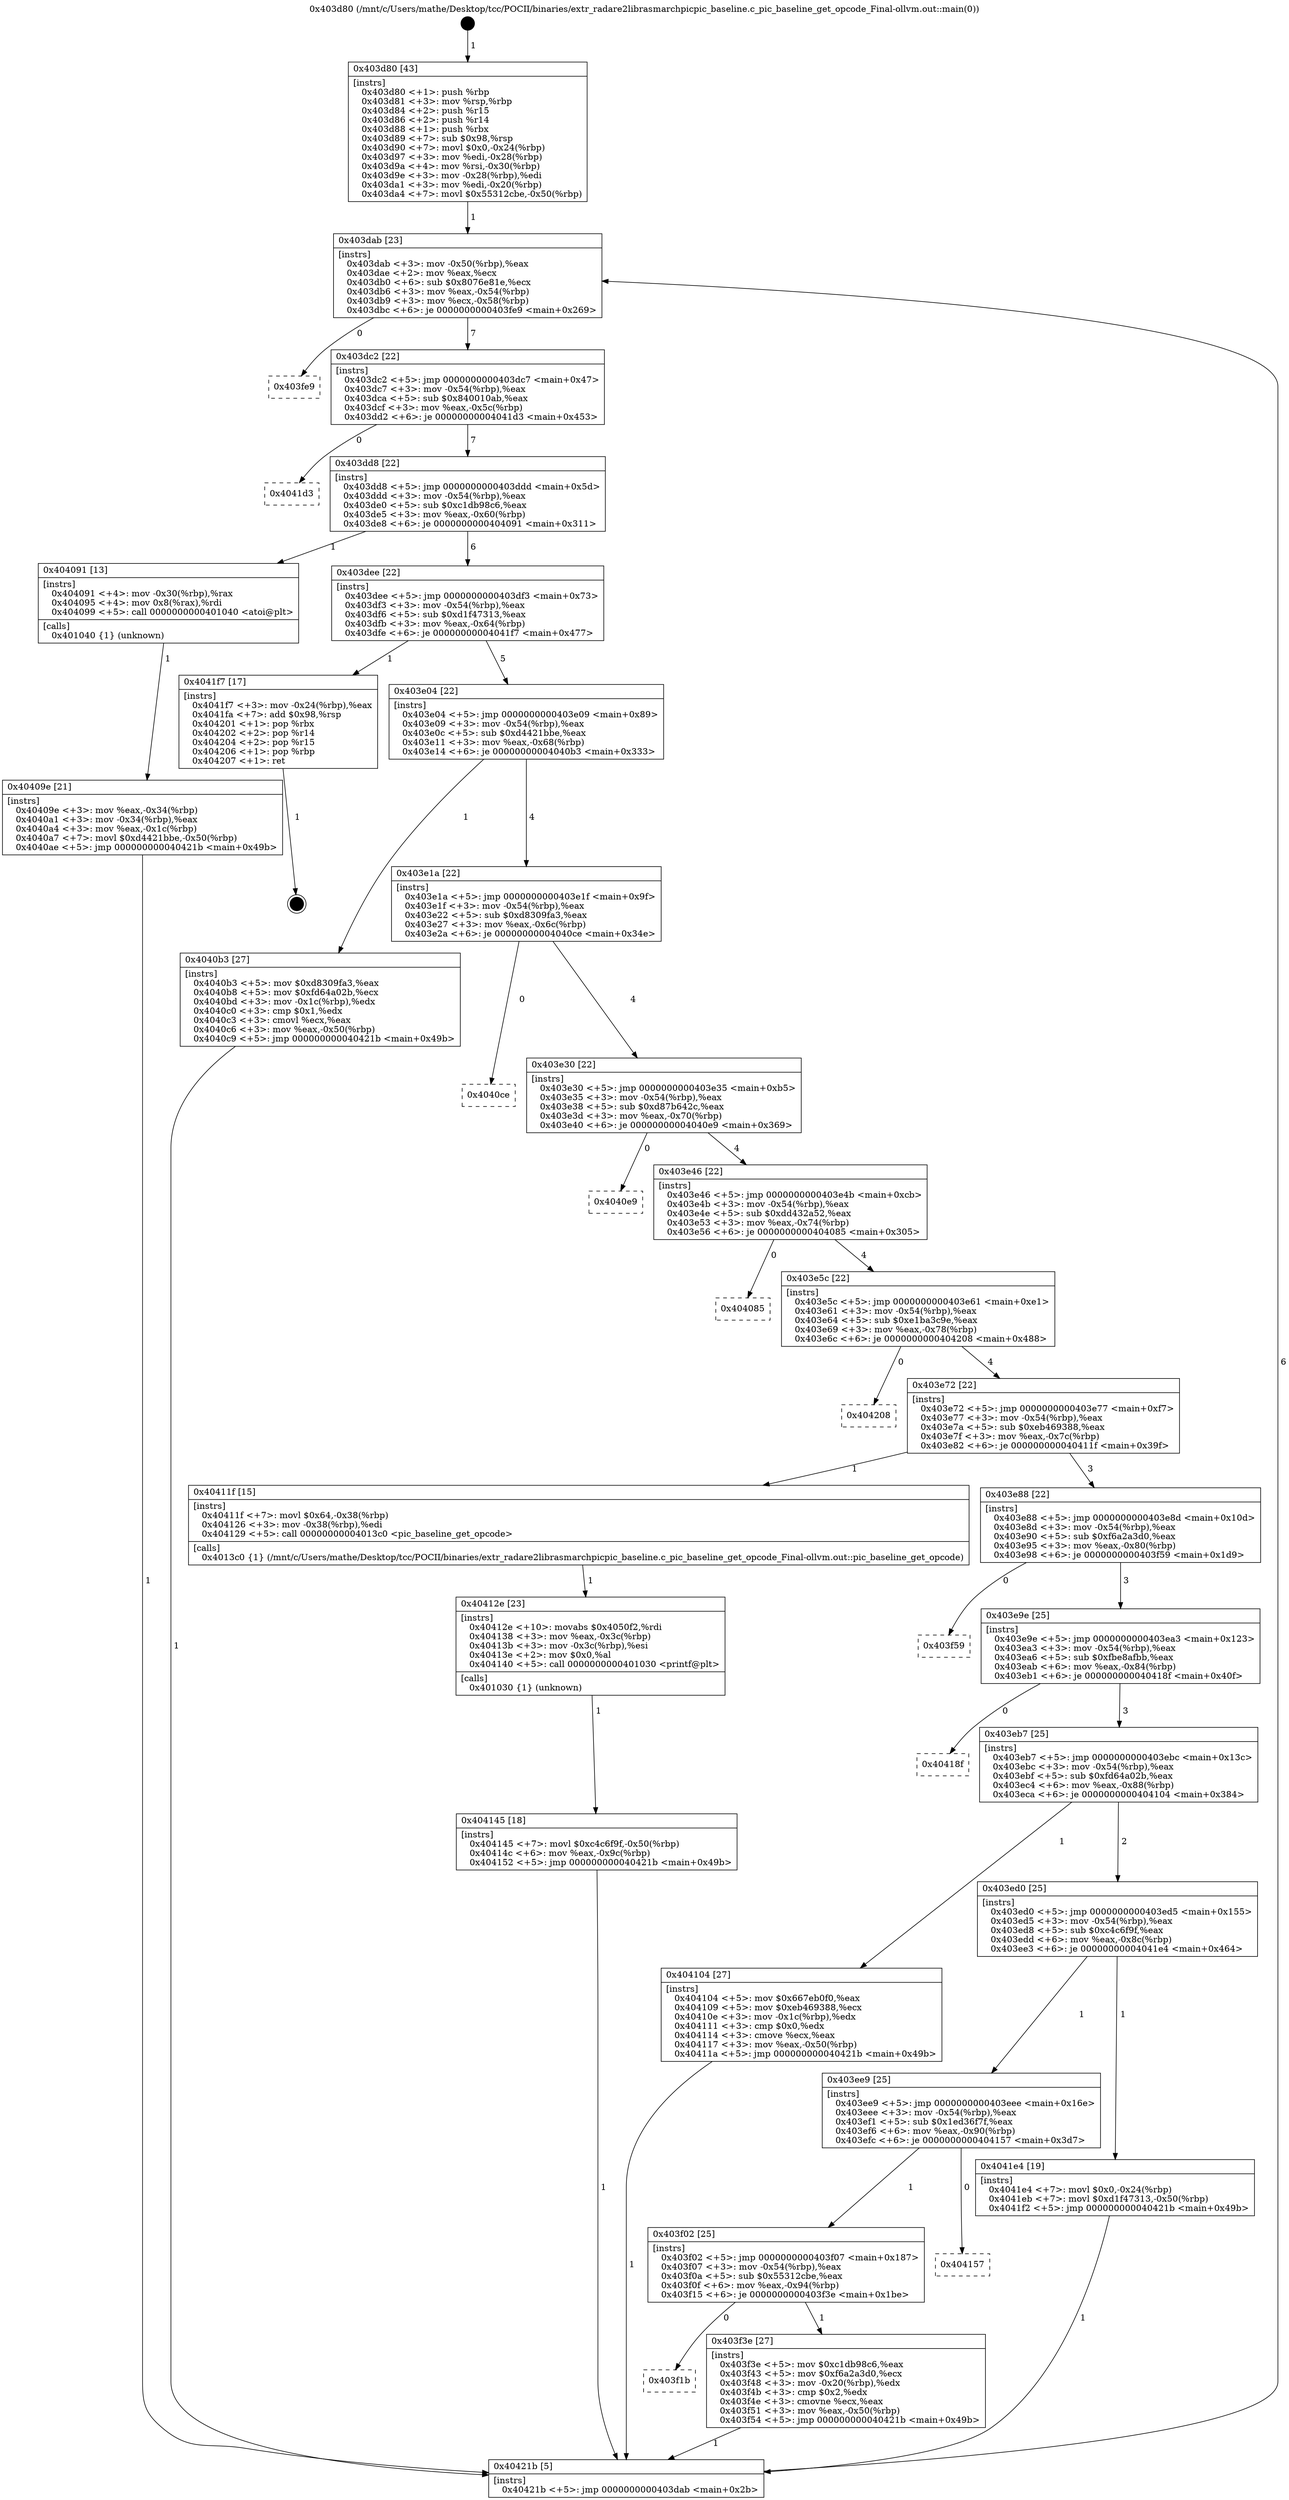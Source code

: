 digraph "0x403d80" {
  label = "0x403d80 (/mnt/c/Users/mathe/Desktop/tcc/POCII/binaries/extr_radare2librasmarchpicpic_baseline.c_pic_baseline_get_opcode_Final-ollvm.out::main(0))"
  labelloc = "t"
  node[shape=record]

  Entry [label="",width=0.3,height=0.3,shape=circle,fillcolor=black,style=filled]
  "0x403dab" [label="{
     0x403dab [23]\l
     | [instrs]\l
     &nbsp;&nbsp;0x403dab \<+3\>: mov -0x50(%rbp),%eax\l
     &nbsp;&nbsp;0x403dae \<+2\>: mov %eax,%ecx\l
     &nbsp;&nbsp;0x403db0 \<+6\>: sub $0x8076e81e,%ecx\l
     &nbsp;&nbsp;0x403db6 \<+3\>: mov %eax,-0x54(%rbp)\l
     &nbsp;&nbsp;0x403db9 \<+3\>: mov %ecx,-0x58(%rbp)\l
     &nbsp;&nbsp;0x403dbc \<+6\>: je 0000000000403fe9 \<main+0x269\>\l
  }"]
  "0x403fe9" [label="{
     0x403fe9\l
  }", style=dashed]
  "0x403dc2" [label="{
     0x403dc2 [22]\l
     | [instrs]\l
     &nbsp;&nbsp;0x403dc2 \<+5\>: jmp 0000000000403dc7 \<main+0x47\>\l
     &nbsp;&nbsp;0x403dc7 \<+3\>: mov -0x54(%rbp),%eax\l
     &nbsp;&nbsp;0x403dca \<+5\>: sub $0x840010ab,%eax\l
     &nbsp;&nbsp;0x403dcf \<+3\>: mov %eax,-0x5c(%rbp)\l
     &nbsp;&nbsp;0x403dd2 \<+6\>: je 00000000004041d3 \<main+0x453\>\l
  }"]
  Exit [label="",width=0.3,height=0.3,shape=circle,fillcolor=black,style=filled,peripheries=2]
  "0x4041d3" [label="{
     0x4041d3\l
  }", style=dashed]
  "0x403dd8" [label="{
     0x403dd8 [22]\l
     | [instrs]\l
     &nbsp;&nbsp;0x403dd8 \<+5\>: jmp 0000000000403ddd \<main+0x5d\>\l
     &nbsp;&nbsp;0x403ddd \<+3\>: mov -0x54(%rbp),%eax\l
     &nbsp;&nbsp;0x403de0 \<+5\>: sub $0xc1db98c6,%eax\l
     &nbsp;&nbsp;0x403de5 \<+3\>: mov %eax,-0x60(%rbp)\l
     &nbsp;&nbsp;0x403de8 \<+6\>: je 0000000000404091 \<main+0x311\>\l
  }"]
  "0x404145" [label="{
     0x404145 [18]\l
     | [instrs]\l
     &nbsp;&nbsp;0x404145 \<+7\>: movl $0xc4c6f9f,-0x50(%rbp)\l
     &nbsp;&nbsp;0x40414c \<+6\>: mov %eax,-0x9c(%rbp)\l
     &nbsp;&nbsp;0x404152 \<+5\>: jmp 000000000040421b \<main+0x49b\>\l
  }"]
  "0x404091" [label="{
     0x404091 [13]\l
     | [instrs]\l
     &nbsp;&nbsp;0x404091 \<+4\>: mov -0x30(%rbp),%rax\l
     &nbsp;&nbsp;0x404095 \<+4\>: mov 0x8(%rax),%rdi\l
     &nbsp;&nbsp;0x404099 \<+5\>: call 0000000000401040 \<atoi@plt\>\l
     | [calls]\l
     &nbsp;&nbsp;0x401040 \{1\} (unknown)\l
  }"]
  "0x403dee" [label="{
     0x403dee [22]\l
     | [instrs]\l
     &nbsp;&nbsp;0x403dee \<+5\>: jmp 0000000000403df3 \<main+0x73\>\l
     &nbsp;&nbsp;0x403df3 \<+3\>: mov -0x54(%rbp),%eax\l
     &nbsp;&nbsp;0x403df6 \<+5\>: sub $0xd1f47313,%eax\l
     &nbsp;&nbsp;0x403dfb \<+3\>: mov %eax,-0x64(%rbp)\l
     &nbsp;&nbsp;0x403dfe \<+6\>: je 00000000004041f7 \<main+0x477\>\l
  }"]
  "0x40412e" [label="{
     0x40412e [23]\l
     | [instrs]\l
     &nbsp;&nbsp;0x40412e \<+10\>: movabs $0x4050f2,%rdi\l
     &nbsp;&nbsp;0x404138 \<+3\>: mov %eax,-0x3c(%rbp)\l
     &nbsp;&nbsp;0x40413b \<+3\>: mov -0x3c(%rbp),%esi\l
     &nbsp;&nbsp;0x40413e \<+2\>: mov $0x0,%al\l
     &nbsp;&nbsp;0x404140 \<+5\>: call 0000000000401030 \<printf@plt\>\l
     | [calls]\l
     &nbsp;&nbsp;0x401030 \{1\} (unknown)\l
  }"]
  "0x4041f7" [label="{
     0x4041f7 [17]\l
     | [instrs]\l
     &nbsp;&nbsp;0x4041f7 \<+3\>: mov -0x24(%rbp),%eax\l
     &nbsp;&nbsp;0x4041fa \<+7\>: add $0x98,%rsp\l
     &nbsp;&nbsp;0x404201 \<+1\>: pop %rbx\l
     &nbsp;&nbsp;0x404202 \<+2\>: pop %r14\l
     &nbsp;&nbsp;0x404204 \<+2\>: pop %r15\l
     &nbsp;&nbsp;0x404206 \<+1\>: pop %rbp\l
     &nbsp;&nbsp;0x404207 \<+1\>: ret\l
  }"]
  "0x403e04" [label="{
     0x403e04 [22]\l
     | [instrs]\l
     &nbsp;&nbsp;0x403e04 \<+5\>: jmp 0000000000403e09 \<main+0x89\>\l
     &nbsp;&nbsp;0x403e09 \<+3\>: mov -0x54(%rbp),%eax\l
     &nbsp;&nbsp;0x403e0c \<+5\>: sub $0xd4421bbe,%eax\l
     &nbsp;&nbsp;0x403e11 \<+3\>: mov %eax,-0x68(%rbp)\l
     &nbsp;&nbsp;0x403e14 \<+6\>: je 00000000004040b3 \<main+0x333\>\l
  }"]
  "0x40409e" [label="{
     0x40409e [21]\l
     | [instrs]\l
     &nbsp;&nbsp;0x40409e \<+3\>: mov %eax,-0x34(%rbp)\l
     &nbsp;&nbsp;0x4040a1 \<+3\>: mov -0x34(%rbp),%eax\l
     &nbsp;&nbsp;0x4040a4 \<+3\>: mov %eax,-0x1c(%rbp)\l
     &nbsp;&nbsp;0x4040a7 \<+7\>: movl $0xd4421bbe,-0x50(%rbp)\l
     &nbsp;&nbsp;0x4040ae \<+5\>: jmp 000000000040421b \<main+0x49b\>\l
  }"]
  "0x4040b3" [label="{
     0x4040b3 [27]\l
     | [instrs]\l
     &nbsp;&nbsp;0x4040b3 \<+5\>: mov $0xd8309fa3,%eax\l
     &nbsp;&nbsp;0x4040b8 \<+5\>: mov $0xfd64a02b,%ecx\l
     &nbsp;&nbsp;0x4040bd \<+3\>: mov -0x1c(%rbp),%edx\l
     &nbsp;&nbsp;0x4040c0 \<+3\>: cmp $0x1,%edx\l
     &nbsp;&nbsp;0x4040c3 \<+3\>: cmovl %ecx,%eax\l
     &nbsp;&nbsp;0x4040c6 \<+3\>: mov %eax,-0x50(%rbp)\l
     &nbsp;&nbsp;0x4040c9 \<+5\>: jmp 000000000040421b \<main+0x49b\>\l
  }"]
  "0x403e1a" [label="{
     0x403e1a [22]\l
     | [instrs]\l
     &nbsp;&nbsp;0x403e1a \<+5\>: jmp 0000000000403e1f \<main+0x9f\>\l
     &nbsp;&nbsp;0x403e1f \<+3\>: mov -0x54(%rbp),%eax\l
     &nbsp;&nbsp;0x403e22 \<+5\>: sub $0xd8309fa3,%eax\l
     &nbsp;&nbsp;0x403e27 \<+3\>: mov %eax,-0x6c(%rbp)\l
     &nbsp;&nbsp;0x403e2a \<+6\>: je 00000000004040ce \<main+0x34e\>\l
  }"]
  "0x403d80" [label="{
     0x403d80 [43]\l
     | [instrs]\l
     &nbsp;&nbsp;0x403d80 \<+1\>: push %rbp\l
     &nbsp;&nbsp;0x403d81 \<+3\>: mov %rsp,%rbp\l
     &nbsp;&nbsp;0x403d84 \<+2\>: push %r15\l
     &nbsp;&nbsp;0x403d86 \<+2\>: push %r14\l
     &nbsp;&nbsp;0x403d88 \<+1\>: push %rbx\l
     &nbsp;&nbsp;0x403d89 \<+7\>: sub $0x98,%rsp\l
     &nbsp;&nbsp;0x403d90 \<+7\>: movl $0x0,-0x24(%rbp)\l
     &nbsp;&nbsp;0x403d97 \<+3\>: mov %edi,-0x28(%rbp)\l
     &nbsp;&nbsp;0x403d9a \<+4\>: mov %rsi,-0x30(%rbp)\l
     &nbsp;&nbsp;0x403d9e \<+3\>: mov -0x28(%rbp),%edi\l
     &nbsp;&nbsp;0x403da1 \<+3\>: mov %edi,-0x20(%rbp)\l
     &nbsp;&nbsp;0x403da4 \<+7\>: movl $0x55312cbe,-0x50(%rbp)\l
  }"]
  "0x4040ce" [label="{
     0x4040ce\l
  }", style=dashed]
  "0x403e30" [label="{
     0x403e30 [22]\l
     | [instrs]\l
     &nbsp;&nbsp;0x403e30 \<+5\>: jmp 0000000000403e35 \<main+0xb5\>\l
     &nbsp;&nbsp;0x403e35 \<+3\>: mov -0x54(%rbp),%eax\l
     &nbsp;&nbsp;0x403e38 \<+5\>: sub $0xd87b642c,%eax\l
     &nbsp;&nbsp;0x403e3d \<+3\>: mov %eax,-0x70(%rbp)\l
     &nbsp;&nbsp;0x403e40 \<+6\>: je 00000000004040e9 \<main+0x369\>\l
  }"]
  "0x40421b" [label="{
     0x40421b [5]\l
     | [instrs]\l
     &nbsp;&nbsp;0x40421b \<+5\>: jmp 0000000000403dab \<main+0x2b\>\l
  }"]
  "0x4040e9" [label="{
     0x4040e9\l
  }", style=dashed]
  "0x403e46" [label="{
     0x403e46 [22]\l
     | [instrs]\l
     &nbsp;&nbsp;0x403e46 \<+5\>: jmp 0000000000403e4b \<main+0xcb\>\l
     &nbsp;&nbsp;0x403e4b \<+3\>: mov -0x54(%rbp),%eax\l
     &nbsp;&nbsp;0x403e4e \<+5\>: sub $0xdd432a52,%eax\l
     &nbsp;&nbsp;0x403e53 \<+3\>: mov %eax,-0x74(%rbp)\l
     &nbsp;&nbsp;0x403e56 \<+6\>: je 0000000000404085 \<main+0x305\>\l
  }"]
  "0x403f1b" [label="{
     0x403f1b\l
  }", style=dashed]
  "0x404085" [label="{
     0x404085\l
  }", style=dashed]
  "0x403e5c" [label="{
     0x403e5c [22]\l
     | [instrs]\l
     &nbsp;&nbsp;0x403e5c \<+5\>: jmp 0000000000403e61 \<main+0xe1\>\l
     &nbsp;&nbsp;0x403e61 \<+3\>: mov -0x54(%rbp),%eax\l
     &nbsp;&nbsp;0x403e64 \<+5\>: sub $0xe1ba3c9e,%eax\l
     &nbsp;&nbsp;0x403e69 \<+3\>: mov %eax,-0x78(%rbp)\l
     &nbsp;&nbsp;0x403e6c \<+6\>: je 0000000000404208 \<main+0x488\>\l
  }"]
  "0x403f3e" [label="{
     0x403f3e [27]\l
     | [instrs]\l
     &nbsp;&nbsp;0x403f3e \<+5\>: mov $0xc1db98c6,%eax\l
     &nbsp;&nbsp;0x403f43 \<+5\>: mov $0xf6a2a3d0,%ecx\l
     &nbsp;&nbsp;0x403f48 \<+3\>: mov -0x20(%rbp),%edx\l
     &nbsp;&nbsp;0x403f4b \<+3\>: cmp $0x2,%edx\l
     &nbsp;&nbsp;0x403f4e \<+3\>: cmovne %ecx,%eax\l
     &nbsp;&nbsp;0x403f51 \<+3\>: mov %eax,-0x50(%rbp)\l
     &nbsp;&nbsp;0x403f54 \<+5\>: jmp 000000000040421b \<main+0x49b\>\l
  }"]
  "0x404208" [label="{
     0x404208\l
  }", style=dashed]
  "0x403e72" [label="{
     0x403e72 [22]\l
     | [instrs]\l
     &nbsp;&nbsp;0x403e72 \<+5\>: jmp 0000000000403e77 \<main+0xf7\>\l
     &nbsp;&nbsp;0x403e77 \<+3\>: mov -0x54(%rbp),%eax\l
     &nbsp;&nbsp;0x403e7a \<+5\>: sub $0xeb469388,%eax\l
     &nbsp;&nbsp;0x403e7f \<+3\>: mov %eax,-0x7c(%rbp)\l
     &nbsp;&nbsp;0x403e82 \<+6\>: je 000000000040411f \<main+0x39f\>\l
  }"]
  "0x403f02" [label="{
     0x403f02 [25]\l
     | [instrs]\l
     &nbsp;&nbsp;0x403f02 \<+5\>: jmp 0000000000403f07 \<main+0x187\>\l
     &nbsp;&nbsp;0x403f07 \<+3\>: mov -0x54(%rbp),%eax\l
     &nbsp;&nbsp;0x403f0a \<+5\>: sub $0x55312cbe,%eax\l
     &nbsp;&nbsp;0x403f0f \<+6\>: mov %eax,-0x94(%rbp)\l
     &nbsp;&nbsp;0x403f15 \<+6\>: je 0000000000403f3e \<main+0x1be\>\l
  }"]
  "0x40411f" [label="{
     0x40411f [15]\l
     | [instrs]\l
     &nbsp;&nbsp;0x40411f \<+7\>: movl $0x64,-0x38(%rbp)\l
     &nbsp;&nbsp;0x404126 \<+3\>: mov -0x38(%rbp),%edi\l
     &nbsp;&nbsp;0x404129 \<+5\>: call 00000000004013c0 \<pic_baseline_get_opcode\>\l
     | [calls]\l
     &nbsp;&nbsp;0x4013c0 \{1\} (/mnt/c/Users/mathe/Desktop/tcc/POCII/binaries/extr_radare2librasmarchpicpic_baseline.c_pic_baseline_get_opcode_Final-ollvm.out::pic_baseline_get_opcode)\l
  }"]
  "0x403e88" [label="{
     0x403e88 [22]\l
     | [instrs]\l
     &nbsp;&nbsp;0x403e88 \<+5\>: jmp 0000000000403e8d \<main+0x10d\>\l
     &nbsp;&nbsp;0x403e8d \<+3\>: mov -0x54(%rbp),%eax\l
     &nbsp;&nbsp;0x403e90 \<+5\>: sub $0xf6a2a3d0,%eax\l
     &nbsp;&nbsp;0x403e95 \<+3\>: mov %eax,-0x80(%rbp)\l
     &nbsp;&nbsp;0x403e98 \<+6\>: je 0000000000403f59 \<main+0x1d9\>\l
  }"]
  "0x404157" [label="{
     0x404157\l
  }", style=dashed]
  "0x403f59" [label="{
     0x403f59\l
  }", style=dashed]
  "0x403e9e" [label="{
     0x403e9e [25]\l
     | [instrs]\l
     &nbsp;&nbsp;0x403e9e \<+5\>: jmp 0000000000403ea3 \<main+0x123\>\l
     &nbsp;&nbsp;0x403ea3 \<+3\>: mov -0x54(%rbp),%eax\l
     &nbsp;&nbsp;0x403ea6 \<+5\>: sub $0xfbe8afbb,%eax\l
     &nbsp;&nbsp;0x403eab \<+6\>: mov %eax,-0x84(%rbp)\l
     &nbsp;&nbsp;0x403eb1 \<+6\>: je 000000000040418f \<main+0x40f\>\l
  }"]
  "0x403ee9" [label="{
     0x403ee9 [25]\l
     | [instrs]\l
     &nbsp;&nbsp;0x403ee9 \<+5\>: jmp 0000000000403eee \<main+0x16e\>\l
     &nbsp;&nbsp;0x403eee \<+3\>: mov -0x54(%rbp),%eax\l
     &nbsp;&nbsp;0x403ef1 \<+5\>: sub $0x1ed36f7f,%eax\l
     &nbsp;&nbsp;0x403ef6 \<+6\>: mov %eax,-0x90(%rbp)\l
     &nbsp;&nbsp;0x403efc \<+6\>: je 0000000000404157 \<main+0x3d7\>\l
  }"]
  "0x40418f" [label="{
     0x40418f\l
  }", style=dashed]
  "0x403eb7" [label="{
     0x403eb7 [25]\l
     | [instrs]\l
     &nbsp;&nbsp;0x403eb7 \<+5\>: jmp 0000000000403ebc \<main+0x13c\>\l
     &nbsp;&nbsp;0x403ebc \<+3\>: mov -0x54(%rbp),%eax\l
     &nbsp;&nbsp;0x403ebf \<+5\>: sub $0xfd64a02b,%eax\l
     &nbsp;&nbsp;0x403ec4 \<+6\>: mov %eax,-0x88(%rbp)\l
     &nbsp;&nbsp;0x403eca \<+6\>: je 0000000000404104 \<main+0x384\>\l
  }"]
  "0x4041e4" [label="{
     0x4041e4 [19]\l
     | [instrs]\l
     &nbsp;&nbsp;0x4041e4 \<+7\>: movl $0x0,-0x24(%rbp)\l
     &nbsp;&nbsp;0x4041eb \<+7\>: movl $0xd1f47313,-0x50(%rbp)\l
     &nbsp;&nbsp;0x4041f2 \<+5\>: jmp 000000000040421b \<main+0x49b\>\l
  }"]
  "0x404104" [label="{
     0x404104 [27]\l
     | [instrs]\l
     &nbsp;&nbsp;0x404104 \<+5\>: mov $0x667eb0f0,%eax\l
     &nbsp;&nbsp;0x404109 \<+5\>: mov $0xeb469388,%ecx\l
     &nbsp;&nbsp;0x40410e \<+3\>: mov -0x1c(%rbp),%edx\l
     &nbsp;&nbsp;0x404111 \<+3\>: cmp $0x0,%edx\l
     &nbsp;&nbsp;0x404114 \<+3\>: cmove %ecx,%eax\l
     &nbsp;&nbsp;0x404117 \<+3\>: mov %eax,-0x50(%rbp)\l
     &nbsp;&nbsp;0x40411a \<+5\>: jmp 000000000040421b \<main+0x49b\>\l
  }"]
  "0x403ed0" [label="{
     0x403ed0 [25]\l
     | [instrs]\l
     &nbsp;&nbsp;0x403ed0 \<+5\>: jmp 0000000000403ed5 \<main+0x155\>\l
     &nbsp;&nbsp;0x403ed5 \<+3\>: mov -0x54(%rbp),%eax\l
     &nbsp;&nbsp;0x403ed8 \<+5\>: sub $0xc4c6f9f,%eax\l
     &nbsp;&nbsp;0x403edd \<+6\>: mov %eax,-0x8c(%rbp)\l
     &nbsp;&nbsp;0x403ee3 \<+6\>: je 00000000004041e4 \<main+0x464\>\l
  }"]
  Entry -> "0x403d80" [label=" 1"]
  "0x403dab" -> "0x403fe9" [label=" 0"]
  "0x403dab" -> "0x403dc2" [label=" 7"]
  "0x4041f7" -> Exit [label=" 1"]
  "0x403dc2" -> "0x4041d3" [label=" 0"]
  "0x403dc2" -> "0x403dd8" [label=" 7"]
  "0x4041e4" -> "0x40421b" [label=" 1"]
  "0x403dd8" -> "0x404091" [label=" 1"]
  "0x403dd8" -> "0x403dee" [label=" 6"]
  "0x404145" -> "0x40421b" [label=" 1"]
  "0x403dee" -> "0x4041f7" [label=" 1"]
  "0x403dee" -> "0x403e04" [label=" 5"]
  "0x40412e" -> "0x404145" [label=" 1"]
  "0x403e04" -> "0x4040b3" [label=" 1"]
  "0x403e04" -> "0x403e1a" [label=" 4"]
  "0x40411f" -> "0x40412e" [label=" 1"]
  "0x403e1a" -> "0x4040ce" [label=" 0"]
  "0x403e1a" -> "0x403e30" [label=" 4"]
  "0x404104" -> "0x40421b" [label=" 1"]
  "0x403e30" -> "0x4040e9" [label=" 0"]
  "0x403e30" -> "0x403e46" [label=" 4"]
  "0x4040b3" -> "0x40421b" [label=" 1"]
  "0x403e46" -> "0x404085" [label=" 0"]
  "0x403e46" -> "0x403e5c" [label=" 4"]
  "0x40409e" -> "0x40421b" [label=" 1"]
  "0x403e5c" -> "0x404208" [label=" 0"]
  "0x403e5c" -> "0x403e72" [label=" 4"]
  "0x404091" -> "0x40409e" [label=" 1"]
  "0x403e72" -> "0x40411f" [label=" 1"]
  "0x403e72" -> "0x403e88" [label=" 3"]
  "0x403d80" -> "0x403dab" [label=" 1"]
  "0x403e88" -> "0x403f59" [label=" 0"]
  "0x403e88" -> "0x403e9e" [label=" 3"]
  "0x403f3e" -> "0x40421b" [label=" 1"]
  "0x403e9e" -> "0x40418f" [label=" 0"]
  "0x403e9e" -> "0x403eb7" [label=" 3"]
  "0x403f02" -> "0x403f3e" [label=" 1"]
  "0x403eb7" -> "0x404104" [label=" 1"]
  "0x403eb7" -> "0x403ed0" [label=" 2"]
  "0x40421b" -> "0x403dab" [label=" 6"]
  "0x403ed0" -> "0x4041e4" [label=" 1"]
  "0x403ed0" -> "0x403ee9" [label=" 1"]
  "0x403f02" -> "0x403f1b" [label=" 0"]
  "0x403ee9" -> "0x404157" [label=" 0"]
  "0x403ee9" -> "0x403f02" [label=" 1"]
}
